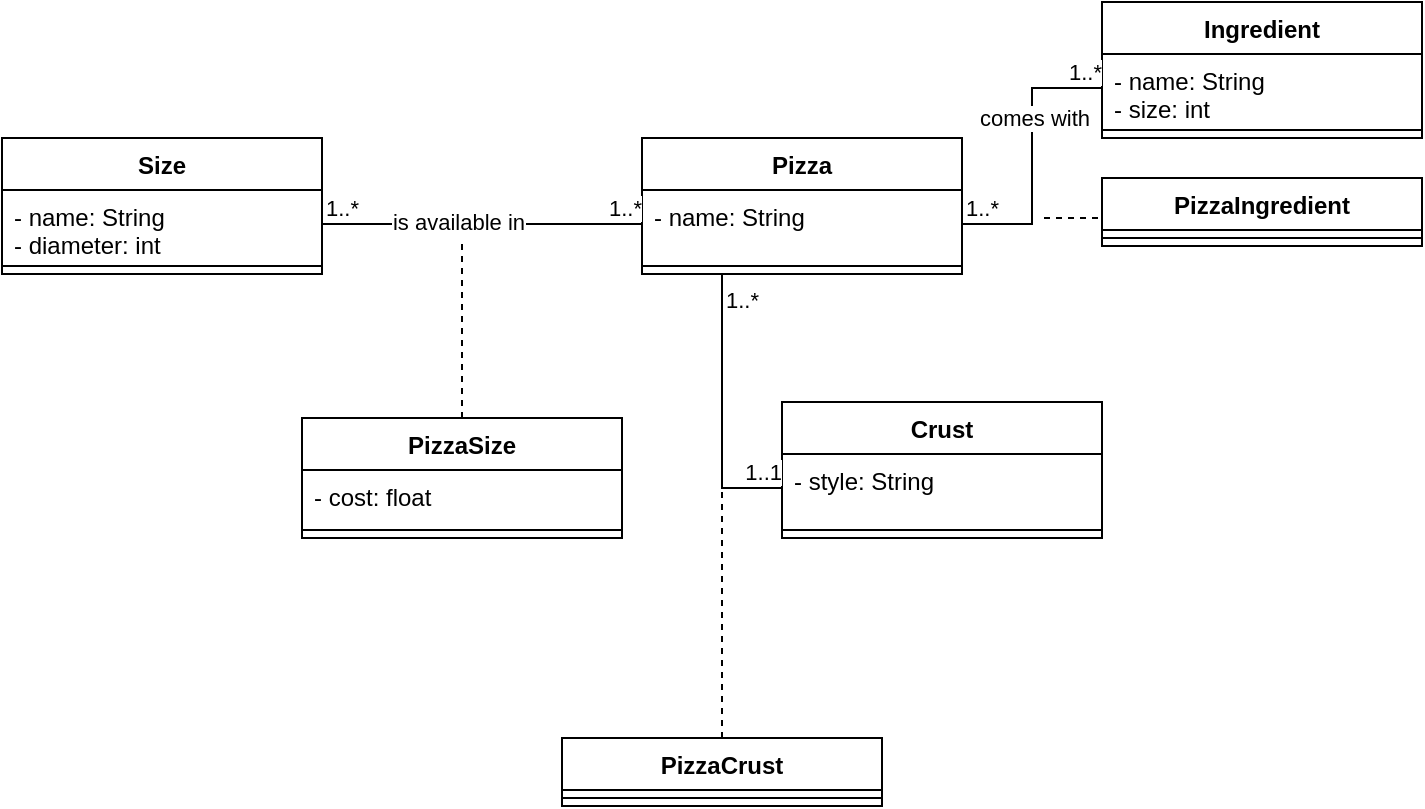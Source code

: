 <mxfile version="18.1.3" type="github" pages="2">
  <diagram id="2esq2hCebW-C62GO2yyg" name="uml">
    <mxGraphModel dx="1673" dy="896" grid="1" gridSize="10" guides="1" tooltips="1" connect="1" arrows="1" fold="1" page="1" pageScale="1" pageWidth="850" pageHeight="1100" math="0" shadow="0">
      <root>
        <mxCell id="0" />
        <mxCell id="1" parent="0" />
        <mxCell id="BTs02judrrAGgDwHJmD5-1" value="Pizza" style="swimlane;fontStyle=1;align=center;verticalAlign=top;childLayout=stackLayout;horizontal=1;startSize=26;horizontalStack=0;resizeParent=1;resizeParentMax=0;resizeLast=0;collapsible=1;marginBottom=0;" parent="1" vertex="1">
          <mxGeometry x="370" y="190" width="160" height="68" as="geometry" />
        </mxCell>
        <mxCell id="BTs02judrrAGgDwHJmD5-2" value="- name: String&#xa;" style="text;strokeColor=none;fillColor=none;align=left;verticalAlign=top;spacingLeft=4;spacingRight=4;overflow=hidden;rotatable=0;points=[[0,0.5],[1,0.5]];portConstraint=eastwest;" parent="BTs02judrrAGgDwHJmD5-1" vertex="1">
          <mxGeometry y="26" width="160" height="34" as="geometry" />
        </mxCell>
        <mxCell id="BTs02judrrAGgDwHJmD5-3" value="" style="line;strokeWidth=1;fillColor=none;align=left;verticalAlign=middle;spacingTop=-1;spacingLeft=3;spacingRight=3;rotatable=0;labelPosition=right;points=[];portConstraint=eastwest;" parent="BTs02judrrAGgDwHJmD5-1" vertex="1">
          <mxGeometry y="60" width="160" height="8" as="geometry" />
        </mxCell>
        <mxCell id="BTs02judrrAGgDwHJmD5-5" value="Size" style="swimlane;fontStyle=1;align=center;verticalAlign=top;childLayout=stackLayout;horizontal=1;startSize=26;horizontalStack=0;resizeParent=1;resizeParentMax=0;resizeLast=0;collapsible=1;marginBottom=0;" parent="1" vertex="1">
          <mxGeometry x="50" y="190" width="160" height="68" as="geometry" />
        </mxCell>
        <mxCell id="BTs02judrrAGgDwHJmD5-6" value="- name: String&#xa;- diameter: int" style="text;strokeColor=none;fillColor=none;align=left;verticalAlign=top;spacingLeft=4;spacingRight=4;overflow=hidden;rotatable=0;points=[[0,0.5],[1,0.5]];portConstraint=eastwest;" parent="BTs02judrrAGgDwHJmD5-5" vertex="1">
          <mxGeometry y="26" width="160" height="34" as="geometry" />
        </mxCell>
        <mxCell id="BTs02judrrAGgDwHJmD5-7" value="" style="line;strokeWidth=1;fillColor=none;align=left;verticalAlign=middle;spacingTop=-1;spacingLeft=3;spacingRight=3;rotatable=0;labelPosition=right;points=[];portConstraint=eastwest;" parent="BTs02judrrAGgDwHJmD5-5" vertex="1">
          <mxGeometry y="60" width="160" height="8" as="geometry" />
        </mxCell>
        <mxCell id="BxOXWXavswvXtlcd3Buv-1" value="" style="endArrow=none;html=1;edgeStyle=orthogonalEdgeStyle;rounded=0;entryX=0;entryY=0.5;entryDx=0;entryDy=0;exitX=1;exitY=0.5;exitDx=0;exitDy=0;" edge="1" parent="1" source="BTs02judrrAGgDwHJmD5-6" target="BTs02judrrAGgDwHJmD5-2">
          <mxGeometry relative="1" as="geometry">
            <mxPoint x="210" y="230" as="sourcePoint" />
            <mxPoint x="370" y="230" as="targetPoint" />
          </mxGeometry>
        </mxCell>
        <mxCell id="BxOXWXavswvXtlcd3Buv-2" value="1..*" style="edgeLabel;resizable=0;html=1;align=left;verticalAlign=bottom;" connectable="0" vertex="1" parent="BxOXWXavswvXtlcd3Buv-1">
          <mxGeometry x="-1" relative="1" as="geometry" />
        </mxCell>
        <mxCell id="BxOXWXavswvXtlcd3Buv-3" value="1..*" style="edgeLabel;resizable=0;html=1;align=right;verticalAlign=bottom;" connectable="0" vertex="1" parent="BxOXWXavswvXtlcd3Buv-1">
          <mxGeometry x="1" relative="1" as="geometry" />
        </mxCell>
        <mxCell id="BxOXWXavswvXtlcd3Buv-5" value="is available in" style="edgeLabel;html=1;align=center;verticalAlign=middle;resizable=0;points=[];" vertex="1" connectable="0" parent="BxOXWXavswvXtlcd3Buv-1">
          <mxGeometry x="-0.158" y="1" relative="1" as="geometry">
            <mxPoint as="offset" />
          </mxGeometry>
        </mxCell>
        <mxCell id="BxOXWXavswvXtlcd3Buv-4" value="" style="endArrow=none;dashed=1;html=1;rounded=0;" edge="1" parent="1">
          <mxGeometry width="50" height="50" relative="1" as="geometry">
            <mxPoint x="280" y="330" as="sourcePoint" />
            <mxPoint x="280" y="240" as="targetPoint" />
          </mxGeometry>
        </mxCell>
        <mxCell id="BxOXWXavswvXtlcd3Buv-6" value="PizzaSize" style="swimlane;fontStyle=1;align=center;verticalAlign=top;childLayout=stackLayout;horizontal=1;startSize=26;horizontalStack=0;resizeParent=1;resizeParentMax=0;resizeLast=0;collapsible=1;marginBottom=0;" vertex="1" parent="1">
          <mxGeometry x="200" y="330" width="160" height="60" as="geometry" />
        </mxCell>
        <mxCell id="BxOXWXavswvXtlcd3Buv-7" value="- cost: float" style="text;strokeColor=none;fillColor=none;align=left;verticalAlign=top;spacingLeft=4;spacingRight=4;overflow=hidden;rotatable=0;points=[[0,0.5],[1,0.5]];portConstraint=eastwest;" vertex="1" parent="BxOXWXavswvXtlcd3Buv-6">
          <mxGeometry y="26" width="160" height="26" as="geometry" />
        </mxCell>
        <mxCell id="BxOXWXavswvXtlcd3Buv-8" value="" style="line;strokeWidth=1;fillColor=none;align=left;verticalAlign=middle;spacingTop=-1;spacingLeft=3;spacingRight=3;rotatable=0;labelPosition=right;points=[];portConstraint=eastwest;" vertex="1" parent="BxOXWXavswvXtlcd3Buv-6">
          <mxGeometry y="52" width="160" height="8" as="geometry" />
        </mxCell>
        <mxCell id="BxOXWXavswvXtlcd3Buv-10" value="Ingredient" style="swimlane;fontStyle=1;align=center;verticalAlign=top;childLayout=stackLayout;horizontal=1;startSize=26;horizontalStack=0;resizeParent=1;resizeParentMax=0;resizeLast=0;collapsible=1;marginBottom=0;" vertex="1" parent="1">
          <mxGeometry x="600" y="122" width="160" height="68" as="geometry" />
        </mxCell>
        <mxCell id="BxOXWXavswvXtlcd3Buv-11" value="- name: String&#xa;- size: int" style="text;strokeColor=none;fillColor=none;align=left;verticalAlign=top;spacingLeft=4;spacingRight=4;overflow=hidden;rotatable=0;points=[[0,0.5],[1,0.5]];portConstraint=eastwest;" vertex="1" parent="BxOXWXavswvXtlcd3Buv-10">
          <mxGeometry y="26" width="160" height="34" as="geometry" />
        </mxCell>
        <mxCell id="BxOXWXavswvXtlcd3Buv-12" value="" style="line;strokeWidth=1;fillColor=none;align=left;verticalAlign=middle;spacingTop=-1;spacingLeft=3;spacingRight=3;rotatable=0;labelPosition=right;points=[];portConstraint=eastwest;" vertex="1" parent="BxOXWXavswvXtlcd3Buv-10">
          <mxGeometry y="60" width="160" height="8" as="geometry" />
        </mxCell>
        <mxCell id="BxOXWXavswvXtlcd3Buv-15" value="" style="endArrow=none;dashed=1;html=1;rounded=0;" edge="1" parent="1">
          <mxGeometry width="50" height="50" relative="1" as="geometry">
            <mxPoint x="598" y="230" as="sourcePoint" />
            <mxPoint x="570" y="230" as="targetPoint" />
          </mxGeometry>
        </mxCell>
        <mxCell id="BxOXWXavswvXtlcd3Buv-16" value="PizzaIngredient" style="swimlane;fontStyle=1;align=center;verticalAlign=top;childLayout=stackLayout;horizontal=1;startSize=26;horizontalStack=0;resizeParent=1;resizeParentMax=0;resizeLast=0;collapsible=1;marginBottom=0;" vertex="1" parent="1">
          <mxGeometry x="600" y="210" width="160" height="34" as="geometry" />
        </mxCell>
        <mxCell id="BxOXWXavswvXtlcd3Buv-18" value="" style="line;strokeWidth=1;fillColor=none;align=left;verticalAlign=middle;spacingTop=-1;spacingLeft=3;spacingRight=3;rotatable=0;labelPosition=right;points=[];portConstraint=eastwest;" vertex="1" parent="BxOXWXavswvXtlcd3Buv-16">
          <mxGeometry y="26" width="160" height="8" as="geometry" />
        </mxCell>
        <mxCell id="BxOXWXavswvXtlcd3Buv-19" value="" style="endArrow=none;html=1;edgeStyle=orthogonalEdgeStyle;rounded=0;exitX=1;exitY=0.5;exitDx=0;exitDy=0;entryX=0;entryY=0.5;entryDx=0;entryDy=0;" edge="1" parent="1" source="BTs02judrrAGgDwHJmD5-2" target="BxOXWXavswvXtlcd3Buv-11">
          <mxGeometry relative="1" as="geometry">
            <mxPoint x="340" y="390" as="sourcePoint" />
            <mxPoint x="500" y="390" as="targetPoint" />
          </mxGeometry>
        </mxCell>
        <mxCell id="BxOXWXavswvXtlcd3Buv-20" value="1..*" style="edgeLabel;resizable=0;html=1;align=left;verticalAlign=bottom;" connectable="0" vertex="1" parent="BxOXWXavswvXtlcd3Buv-19">
          <mxGeometry x="-1" relative="1" as="geometry" />
        </mxCell>
        <mxCell id="BxOXWXavswvXtlcd3Buv-21" value="1..*" style="edgeLabel;resizable=0;html=1;align=right;verticalAlign=bottom;" connectable="0" vertex="1" parent="BxOXWXavswvXtlcd3Buv-19">
          <mxGeometry x="1" relative="1" as="geometry" />
        </mxCell>
        <mxCell id="BxOXWXavswvXtlcd3Buv-24" value="comes with" style="edgeLabel;html=1;align=center;verticalAlign=middle;resizable=0;points=[];" vertex="1" connectable="0" parent="BxOXWXavswvXtlcd3Buv-19">
          <mxGeometry x="0.275" y="-1" relative="1" as="geometry">
            <mxPoint as="offset" />
          </mxGeometry>
        </mxCell>
        <mxCell id="BxOXWXavswvXtlcd3Buv-25" value="Crust" style="swimlane;fontStyle=1;align=center;verticalAlign=top;childLayout=stackLayout;horizontal=1;startSize=26;horizontalStack=0;resizeParent=1;resizeParentMax=0;resizeLast=0;collapsible=1;marginBottom=0;" vertex="1" parent="1">
          <mxGeometry x="440" y="322" width="160" height="68" as="geometry" />
        </mxCell>
        <mxCell id="BxOXWXavswvXtlcd3Buv-26" value="- style: String" style="text;strokeColor=none;fillColor=none;align=left;verticalAlign=top;spacingLeft=4;spacingRight=4;overflow=hidden;rotatable=0;points=[[0,0.5],[1,0.5]];portConstraint=eastwest;" vertex="1" parent="BxOXWXavswvXtlcd3Buv-25">
          <mxGeometry y="26" width="160" height="34" as="geometry" />
        </mxCell>
        <mxCell id="BxOXWXavswvXtlcd3Buv-27" value="" style="line;strokeWidth=1;fillColor=none;align=left;verticalAlign=middle;spacingTop=-1;spacingLeft=3;spacingRight=3;rotatable=0;labelPosition=right;points=[];portConstraint=eastwest;" vertex="1" parent="BxOXWXavswvXtlcd3Buv-25">
          <mxGeometry y="60" width="160" height="8" as="geometry" />
        </mxCell>
        <mxCell id="BxOXWXavswvXtlcd3Buv-28" value="" style="endArrow=none;html=1;edgeStyle=orthogonalEdgeStyle;rounded=0;exitX=0.25;exitY=1;exitDx=0;exitDy=0;entryX=0;entryY=0.5;entryDx=0;entryDy=0;" edge="1" parent="1" source="BTs02judrrAGgDwHJmD5-1" target="BxOXWXavswvXtlcd3Buv-26">
          <mxGeometry relative="1" as="geometry">
            <mxPoint x="340" y="420" as="sourcePoint" />
            <mxPoint x="500" y="420" as="targetPoint" />
          </mxGeometry>
        </mxCell>
        <mxCell id="BxOXWXavswvXtlcd3Buv-29" value="1..*" style="edgeLabel;resizable=0;html=1;align=left;verticalAlign=top;labelPosition=right;verticalLabelPosition=bottom;" connectable="0" vertex="1" parent="BxOXWXavswvXtlcd3Buv-28">
          <mxGeometry x="-1" relative="1" as="geometry" />
        </mxCell>
        <mxCell id="BxOXWXavswvXtlcd3Buv-30" value="1..1" style="edgeLabel;resizable=0;html=1;align=right;verticalAlign=bottom;" connectable="0" vertex="1" parent="BxOXWXavswvXtlcd3Buv-28">
          <mxGeometry x="1" relative="1" as="geometry" />
        </mxCell>
        <mxCell id="BxOXWXavswvXtlcd3Buv-33" value="" style="endArrow=none;dashed=1;html=1;rounded=0;" edge="1" parent="1">
          <mxGeometry width="50" height="50" relative="1" as="geometry">
            <mxPoint x="410" y="490" as="sourcePoint" />
            <mxPoint x="410" y="360" as="targetPoint" />
          </mxGeometry>
        </mxCell>
        <mxCell id="BxOXWXavswvXtlcd3Buv-34" value="PizzaCrust" style="swimlane;fontStyle=1;align=center;verticalAlign=top;childLayout=stackLayout;horizontal=1;startSize=26;horizontalStack=0;resizeParent=1;resizeParentMax=0;resizeLast=0;collapsible=1;marginBottom=0;" vertex="1" parent="1">
          <mxGeometry x="330" y="490" width="160" height="34" as="geometry" />
        </mxCell>
        <mxCell id="BxOXWXavswvXtlcd3Buv-36" value="" style="line;strokeWidth=1;fillColor=none;align=left;verticalAlign=middle;spacingTop=-1;spacingLeft=3;spacingRight=3;rotatable=0;labelPosition=right;points=[];portConstraint=eastwest;" vertex="1" parent="BxOXWXavswvXtlcd3Buv-34">
          <mxGeometry y="26" width="160" height="8" as="geometry" />
        </mxCell>
      </root>
    </mxGraphModel>
  </diagram>
  <diagram id="3O40RhoKF9wUyvyi6vO2" name="Page-2">
    <mxGraphModel dx="1673" dy="896" grid="1" gridSize="10" guides="1" tooltips="1" connect="1" arrows="1" fold="1" page="1" pageScale="1" pageWidth="850" pageHeight="1100" math="0" shadow="0">
      <root>
        <mxCell id="0" />
        <mxCell id="1" parent="0" />
        <mxCell id="0J60c-AsbKtQBAB1ED8U-1" value="Pizzas" style="text;html=1;strokeColor=none;fillColor=none;align=center;verticalAlign=middle;whiteSpace=wrap;rounded=0;" vertex="1" parent="1">
          <mxGeometry x="320" y="40" width="60" height="30" as="geometry" />
        </mxCell>
        <mxCell id="0J60c-AsbKtQBAB1ED8U-2" value="name" style="text;html=1;strokeColor=default;fillColor=none;align=center;verticalAlign=middle;whiteSpace=wrap;rounded=0;" vertex="1" parent="1">
          <mxGeometry x="320" y="70" width="60" height="30" as="geometry" />
        </mxCell>
        <mxCell id="0J60c-AsbKtQBAB1ED8U-3" value="Primary Key" style="text;html=1;strokeColor=#d79b00;fillColor=#ffe6cc;align=center;verticalAlign=middle;whiteSpace=wrap;rounded=0;" vertex="1" parent="1">
          <mxGeometry x="320" y="100" width="60" height="30" as="geometry" />
        </mxCell>
        <mxCell id="0J60c-AsbKtQBAB1ED8U-4" value="Crusts" style="text;html=1;strokeColor=none;fillColor=none;align=center;verticalAlign=middle;whiteSpace=wrap;rounded=0;" vertex="1" parent="1">
          <mxGeometry x="640" y="40" width="60" height="30" as="geometry" />
        </mxCell>
        <mxCell id="0J60c-AsbKtQBAB1ED8U-5" value="style" style="text;html=1;strokeColor=default;fillColor=none;align=center;verticalAlign=middle;whiteSpace=wrap;rounded=0;" vertex="1" parent="1">
          <mxGeometry x="640" y="70" width="60" height="30" as="geometry" />
        </mxCell>
        <mxCell id="0J60c-AsbKtQBAB1ED8U-6" value="Primary Key" style="text;html=1;strokeColor=#d79b00;fillColor=#ffe6cc;align=center;verticalAlign=middle;whiteSpace=wrap;rounded=0;" vertex="1" parent="1">
          <mxGeometry x="640" y="100" width="60" height="30" as="geometry" />
        </mxCell>
        <mxCell id="0J60c-AsbKtQBAB1ED8U-7" value="Ingredients" style="text;html=1;strokeColor=none;fillColor=none;align=center;verticalAlign=middle;whiteSpace=wrap;rounded=0;" vertex="1" parent="1">
          <mxGeometry x="480" y="40" width="70" height="30" as="geometry" />
        </mxCell>
        <mxCell id="0J60c-AsbKtQBAB1ED8U-8" value="name" style="text;html=1;strokeColor=default;fillColor=none;align=center;verticalAlign=middle;whiteSpace=wrap;rounded=0;" vertex="1" parent="1">
          <mxGeometry x="480" y="70" width="70" height="30" as="geometry" />
        </mxCell>
        <mxCell id="0J60c-AsbKtQBAB1ED8U-9" value="Primary Key" style="text;html=1;strokeColor=#d79b00;fillColor=#ffe6cc;align=center;verticalAlign=middle;whiteSpace=wrap;rounded=0;" vertex="1" parent="1">
          <mxGeometry x="480" y="100" width="70" height="30" as="geometry" />
        </mxCell>
        <mxCell id="0J60c-AsbKtQBAB1ED8U-10" value="Sizes" style="text;html=1;strokeColor=none;fillColor=none;align=center;verticalAlign=middle;whiteSpace=wrap;rounded=0;" vertex="1" parent="1">
          <mxGeometry x="80" y="40" width="60" height="30" as="geometry" />
        </mxCell>
        <mxCell id="0J60c-AsbKtQBAB1ED8U-11" value="name" style="text;html=1;strokeColor=default;fillColor=none;align=center;verticalAlign=middle;whiteSpace=wrap;rounded=0;" vertex="1" parent="1">
          <mxGeometry x="80" y="70" width="60" height="30" as="geometry" />
        </mxCell>
        <mxCell id="0J60c-AsbKtQBAB1ED8U-12" value="Primary Key" style="text;html=1;strokeColor=#d79b00;fillColor=#ffe6cc;align=center;verticalAlign=middle;whiteSpace=wrap;rounded=0;" vertex="1" parent="1">
          <mxGeometry x="80" y="100" width="60" height="30" as="geometry" />
        </mxCell>
        <mxCell id="0J60c-AsbKtQBAB1ED8U-13" value="diameter" style="text;html=1;strokeColor=default;fillColor=none;align=center;verticalAlign=middle;whiteSpace=wrap;rounded=0;" vertex="1" parent="1">
          <mxGeometry x="140" y="70" width="110" height="30" as="geometry" />
        </mxCell>
        <mxCell id="0J60c-AsbKtQBAB1ED8U-14" value="PizzaSizes" style="text;html=1;strokeColor=none;fillColor=none;align=center;verticalAlign=middle;whiteSpace=wrap;rounded=0;" vertex="1" parent="1">
          <mxGeometry x="20" y="320" width="70" height="30" as="geometry" />
        </mxCell>
        <mxCell id="0J60c-AsbKtQBAB1ED8U-15" value="size_name" style="text;html=1;strokeColor=default;fillColor=none;align=center;verticalAlign=middle;whiteSpace=wrap;rounded=0;" vertex="1" parent="1">
          <mxGeometry x="100" y="310" width="70" height="30" as="geometry" />
        </mxCell>
        <mxCell id="0J60c-AsbKtQBAB1ED8U-16" value="Primary Key" style="text;html=1;strokeColor=#d79b00;fillColor=#ffe6cc;align=center;verticalAlign=middle;whiteSpace=wrap;rounded=0;" vertex="1" parent="1">
          <mxGeometry x="100" y="340" width="140" height="30" as="geometry" />
        </mxCell>
        <mxCell id="0J60c-AsbKtQBAB1ED8U-17" value="PizzaIngredients" style="text;html=1;strokeColor=none;fillColor=none;align=center;verticalAlign=middle;whiteSpace=wrap;rounded=0;" vertex="1" parent="1">
          <mxGeometry x="375" y="320" width="95" height="30" as="geometry" />
        </mxCell>
        <mxCell id="0J60c-AsbKtQBAB1ED8U-18" value="pizza_name" style="text;html=1;strokeColor=default;fillColor=none;align=center;verticalAlign=middle;whiteSpace=wrap;rounded=0;" vertex="1" parent="1">
          <mxGeometry x="470" y="310" width="70" height="30" as="geometry" />
        </mxCell>
        <mxCell id="0J60c-AsbKtQBAB1ED8U-19" value="Primary Key" style="text;html=1;strokeColor=#d79b00;fillColor=#ffe6cc;align=center;verticalAlign=middle;whiteSpace=wrap;rounded=0;" vertex="1" parent="1">
          <mxGeometry x="470" y="340" width="170" height="30" as="geometry" />
        </mxCell>
        <mxCell id="0J60c-AsbKtQBAB1ED8U-20" value="pizza_name" style="text;html=1;strokeColor=default;fillColor=none;align=center;verticalAlign=middle;whiteSpace=wrap;rounded=0;" vertex="1" parent="1">
          <mxGeometry x="170" y="310" width="70" height="30" as="geometry" />
        </mxCell>
        <mxCell id="0J60c-AsbKtQBAB1ED8U-21" value="ingredient_name" style="text;html=1;strokeColor=default;fillColor=none;align=center;verticalAlign=middle;whiteSpace=wrap;rounded=0;" vertex="1" parent="1">
          <mxGeometry x="540" y="310" width="100" height="30" as="geometry" />
        </mxCell>
        <mxCell id="0J60c-AsbKtQBAB1ED8U-22" value="Foreign Key" style="text;html=1;strokeColor=#6c8ebf;fillColor=#dae8fc;align=center;verticalAlign=middle;whiteSpace=wrap;rounded=0;" vertex="1" parent="1">
          <mxGeometry x="100" y="280" width="70" height="30" as="geometry" />
        </mxCell>
        <mxCell id="0J60c-AsbKtQBAB1ED8U-23" value="Foreign Key" style="text;html=1;strokeColor=#6c8ebf;fillColor=#dae8fc;align=center;verticalAlign=middle;whiteSpace=wrap;rounded=0;" vertex="1" parent="1">
          <mxGeometry x="170" y="250" width="70" height="30" as="geometry" />
        </mxCell>
        <mxCell id="0J60c-AsbKtQBAB1ED8U-24" value="Foreign Key" style="text;html=1;strokeColor=#6c8ebf;fillColor=#dae8fc;align=center;verticalAlign=middle;whiteSpace=wrap;rounded=0;" vertex="1" parent="1">
          <mxGeometry x="470" y="280" width="70" height="30" as="geometry" />
        </mxCell>
        <mxCell id="0J60c-AsbKtQBAB1ED8U-25" value="Foreign Key" style="text;html=1;strokeColor=#6c8ebf;fillColor=#dae8fc;align=center;verticalAlign=middle;whiteSpace=wrap;rounded=0;" vertex="1" parent="1">
          <mxGeometry x="540" y="250" width="100" height="30" as="geometry" />
        </mxCell>
        <mxCell id="0J60c-AsbKtQBAB1ED8U-26" value="" style="endArrow=none;html=1;edgeStyle=orthogonalEdgeStyle;rounded=0;exitX=0.5;exitY=1;exitDx=0;exitDy=0;entryX=0.5;entryY=0;entryDx=0;entryDy=0;" edge="1" parent="1" source="0J60c-AsbKtQBAB1ED8U-12" target="0J60c-AsbKtQBAB1ED8U-22">
          <mxGeometry relative="1" as="geometry">
            <mxPoint x="120" y="190" as="sourcePoint" />
            <mxPoint x="250" y="190" as="targetPoint" />
          </mxGeometry>
        </mxCell>
        <mxCell id="0J60c-AsbKtQBAB1ED8U-27" value="1..*" style="edgeLabel;resizable=0;html=1;align=left;verticalAlign=bottom;" connectable="0" vertex="1" parent="0J60c-AsbKtQBAB1ED8U-26">
          <mxGeometry x="-1" relative="1" as="geometry">
            <mxPoint y="20" as="offset" />
          </mxGeometry>
        </mxCell>
        <mxCell id="0J60c-AsbKtQBAB1ED8U-28" value="1..*" style="edgeLabel;resizable=0;html=1;align=right;verticalAlign=bottom;" connectable="0" vertex="1" parent="0J60c-AsbKtQBAB1ED8U-26">
          <mxGeometry x="1" relative="1" as="geometry">
            <mxPoint as="offset" />
          </mxGeometry>
        </mxCell>
        <mxCell id="0J60c-AsbKtQBAB1ED8U-29" value="comes in a" style="edgeLabel;html=1;align=center;verticalAlign=middle;resizable=0;points=[];" connectable="0" vertex="1" parent="0J60c-AsbKtQBAB1ED8U-26">
          <mxGeometry x="-0.147" y="3" relative="1" as="geometry">
            <mxPoint x="15" y="4" as="offset" />
          </mxGeometry>
        </mxCell>
        <mxCell id="0J60c-AsbKtQBAB1ED8U-30" value="" style="endArrow=none;html=1;edgeStyle=orthogonalEdgeStyle;rounded=0;entryX=0.5;entryY=0;entryDx=0;entryDy=0;exitX=0.5;exitY=1;exitDx=0;exitDy=0;" edge="1" parent="1" source="0J60c-AsbKtQBAB1ED8U-9" target="0J60c-AsbKtQBAB1ED8U-25">
          <mxGeometry relative="1" as="geometry">
            <mxPoint x="440" y="220" as="sourcePoint" />
            <mxPoint x="560" y="250" as="targetPoint" />
          </mxGeometry>
        </mxCell>
        <mxCell id="0J60c-AsbKtQBAB1ED8U-31" value="1..*" style="edgeLabel;resizable=0;html=1;align=left;verticalAlign=bottom;" connectable="0" vertex="1" parent="0J60c-AsbKtQBAB1ED8U-30">
          <mxGeometry x="-1" relative="1" as="geometry">
            <mxPoint y="20" as="offset" />
          </mxGeometry>
        </mxCell>
        <mxCell id="0J60c-AsbKtQBAB1ED8U-32" value="1..*" style="edgeLabel;resizable=0;html=1;align=right;verticalAlign=bottom;" connectable="0" vertex="1" parent="0J60c-AsbKtQBAB1ED8U-30">
          <mxGeometry x="1" relative="1" as="geometry">
            <mxPoint as="offset" />
          </mxGeometry>
        </mxCell>
        <mxCell id="0J60c-AsbKtQBAB1ED8U-33" value="comes with" style="edgeLabel;html=1;align=center;verticalAlign=middle;resizable=0;points=[];" connectable="0" vertex="1" parent="0J60c-AsbKtQBAB1ED8U-30">
          <mxGeometry x="-0.244" relative="1" as="geometry">
            <mxPoint x="15" y="2" as="offset" />
          </mxGeometry>
        </mxCell>
        <mxCell id="0J60c-AsbKtQBAB1ED8U-34" value="" style="endArrow=none;html=1;edgeStyle=orthogonalEdgeStyle;rounded=0;exitX=0.25;exitY=1;exitDx=0;exitDy=0;entryX=0.5;entryY=0;entryDx=0;entryDy=0;" edge="1" parent="1" source="0J60c-AsbKtQBAB1ED8U-3" target="0J60c-AsbKtQBAB1ED8U-23">
          <mxGeometry relative="1" as="geometry">
            <mxPoint x="330" y="190" as="sourcePoint" />
            <mxPoint x="415" y="340" as="targetPoint" />
          </mxGeometry>
        </mxCell>
        <mxCell id="0J60c-AsbKtQBAB1ED8U-35" value="1..*" style="edgeLabel;resizable=0;html=1;align=left;verticalAlign=bottom;" connectable="0" vertex="1" parent="0J60c-AsbKtQBAB1ED8U-34">
          <mxGeometry x="-1" relative="1" as="geometry">
            <mxPoint x="-25" y="20" as="offset" />
          </mxGeometry>
        </mxCell>
        <mxCell id="0J60c-AsbKtQBAB1ED8U-36" value="1..*" style="edgeLabel;resizable=0;html=1;align=right;verticalAlign=bottom;" connectable="0" vertex="1" parent="0J60c-AsbKtQBAB1ED8U-34">
          <mxGeometry x="1" relative="1" as="geometry">
            <mxPoint as="offset" />
          </mxGeometry>
        </mxCell>
        <mxCell id="0J60c-AsbKtQBAB1ED8U-37" value="comes in" style="edgeLabel;html=1;align=center;verticalAlign=middle;resizable=0;points=[];" connectable="0" vertex="1" parent="0J60c-AsbKtQBAB1ED8U-34">
          <mxGeometry x="-0.147" y="3" relative="1" as="geometry">
            <mxPoint x="-4" y="-5" as="offset" />
          </mxGeometry>
        </mxCell>
        <mxCell id="0J60c-AsbKtQBAB1ED8U-38" value="" style="endArrow=none;html=1;edgeStyle=orthogonalEdgeStyle;rounded=0;entryX=0.5;entryY=0;entryDx=0;entryDy=0;exitX=0.75;exitY=1;exitDx=0;exitDy=0;" edge="1" parent="1" source="0J60c-AsbKtQBAB1ED8U-3" target="0J60c-AsbKtQBAB1ED8U-24">
          <mxGeometry relative="1" as="geometry">
            <mxPoint x="420" y="160" as="sourcePoint" />
            <mxPoint x="455" y="330" as="targetPoint" />
          </mxGeometry>
        </mxCell>
        <mxCell id="0J60c-AsbKtQBAB1ED8U-39" value="1..*" style="edgeLabel;resizable=0;html=1;align=left;verticalAlign=bottom;" connectable="0" vertex="1" parent="0J60c-AsbKtQBAB1ED8U-38">
          <mxGeometry x="-1" relative="1" as="geometry">
            <mxPoint y="20" as="offset" />
          </mxGeometry>
        </mxCell>
        <mxCell id="0J60c-AsbKtQBAB1ED8U-40" value="1..*" style="edgeLabel;resizable=0;html=1;align=right;verticalAlign=bottom;" connectable="0" vertex="1" parent="0J60c-AsbKtQBAB1ED8U-38">
          <mxGeometry x="1" relative="1" as="geometry">
            <mxPoint as="offset" />
          </mxGeometry>
        </mxCell>
        <mxCell id="0J60c-AsbKtQBAB1ED8U-41" value="comes with" style="edgeLabel;html=1;align=center;verticalAlign=middle;resizable=0;points=[];" connectable="0" vertex="1" parent="0J60c-AsbKtQBAB1ED8U-38">
          <mxGeometry x="-0.244" relative="1" as="geometry">
            <mxPoint x="32" y="2" as="offset" />
          </mxGeometry>
        </mxCell>
        <mxCell id="0J60c-AsbKtQBAB1ED8U-42" value="PizzaCrusts" style="text;html=1;strokeColor=none;fillColor=none;align=center;verticalAlign=middle;whiteSpace=wrap;rounded=0;" vertex="1" parent="1">
          <mxGeometry x="480" y="500" width="90" height="30" as="geometry" />
        </mxCell>
        <mxCell id="0J60c-AsbKtQBAB1ED8U-43" value="pizza_name" style="text;html=1;strokeColor=default;fillColor=none;align=center;verticalAlign=middle;whiteSpace=wrap;rounded=0;" vertex="1" parent="1">
          <mxGeometry x="580" y="490" width="70" height="30" as="geometry" />
        </mxCell>
        <mxCell id="0J60c-AsbKtQBAB1ED8U-44" value="Primary Key" style="text;html=1;strokeColor=#d79b00;fillColor=#ffe6cc;align=center;verticalAlign=middle;whiteSpace=wrap;rounded=0;" vertex="1" parent="1">
          <mxGeometry x="580" y="520" width="140" height="30" as="geometry" />
        </mxCell>
        <mxCell id="0J60c-AsbKtQBAB1ED8U-45" value="style" style="text;html=1;strokeColor=default;fillColor=none;align=center;verticalAlign=middle;whiteSpace=wrap;rounded=0;" vertex="1" parent="1">
          <mxGeometry x="650" y="490" width="70" height="30" as="geometry" />
        </mxCell>
        <mxCell id="0J60c-AsbKtQBAB1ED8U-46" value="Foreign Key" style="text;html=1;strokeColor=#6c8ebf;fillColor=#dae8fc;align=center;verticalAlign=middle;whiteSpace=wrap;rounded=0;" vertex="1" parent="1">
          <mxGeometry x="580" y="460" width="70" height="30" as="geometry" />
        </mxCell>
        <mxCell id="0J60c-AsbKtQBAB1ED8U-47" value="Foreign Key" style="text;html=1;strokeColor=#6c8ebf;fillColor=#dae8fc;align=center;verticalAlign=middle;whiteSpace=wrap;rounded=0;" vertex="1" parent="1">
          <mxGeometry x="650" y="430" width="70" height="30" as="geometry" />
        </mxCell>
        <mxCell id="0J60c-AsbKtQBAB1ED8U-48" value="" style="endArrow=none;html=1;edgeStyle=orthogonalEdgeStyle;rounded=0;entryX=0.5;entryY=0;entryDx=0;entryDy=0;" edge="1" parent="1" target="0J60c-AsbKtQBAB1ED8U-46">
          <mxGeometry relative="1" as="geometry">
            <mxPoint x="350" y="130" as="sourcePoint" />
            <mxPoint x="649.04" y="239.992" as="targetPoint" />
            <Array as="points">
              <mxPoint x="350" y="440" />
              <mxPoint x="605" y="440" />
            </Array>
          </mxGeometry>
        </mxCell>
        <mxCell id="0J60c-AsbKtQBAB1ED8U-49" value="1..*" style="edgeLabel;resizable=0;html=1;align=left;verticalAlign=bottom;" connectable="0" vertex="1" parent="0J60c-AsbKtQBAB1ED8U-48">
          <mxGeometry x="-1" relative="1" as="geometry">
            <mxPoint x="-20" y="110" as="offset" />
          </mxGeometry>
        </mxCell>
        <mxCell id="0J60c-AsbKtQBAB1ED8U-50" value="1..1" style="edgeLabel;resizable=0;html=1;align=right;verticalAlign=bottom;" connectable="0" vertex="1" parent="0J60c-AsbKtQBAB1ED8U-48">
          <mxGeometry x="1" relative="1" as="geometry" />
        </mxCell>
        <mxCell id="0J60c-AsbKtQBAB1ED8U-51" value="is available in" style="edgeLabel;html=1;align=center;verticalAlign=middle;resizable=0;points=[];" connectable="0" vertex="1" parent="0J60c-AsbKtQBAB1ED8U-48">
          <mxGeometry x="-0.246" y="-1" relative="1" as="geometry">
            <mxPoint y="66" as="offset" />
          </mxGeometry>
        </mxCell>
        <mxCell id="0J60c-AsbKtQBAB1ED8U-52" value="" style="endArrow=none;html=1;edgeStyle=orthogonalEdgeStyle;rounded=0;entryX=0.5;entryY=0;entryDx=0;entryDy=0;exitX=0.5;exitY=1;exitDx=0;exitDy=0;" edge="1" parent="1" source="0J60c-AsbKtQBAB1ED8U-6" target="0J60c-AsbKtQBAB1ED8U-47">
          <mxGeometry relative="1" as="geometry">
            <mxPoint x="780" y="140" as="sourcePoint" />
            <mxPoint x="1035" y="480" as="targetPoint" />
            <Array as="points">
              <mxPoint x="670" y="380" />
              <mxPoint x="685" y="380" />
            </Array>
          </mxGeometry>
        </mxCell>
        <mxCell id="0J60c-AsbKtQBAB1ED8U-53" value="1..*" style="edgeLabel;resizable=0;html=1;align=left;verticalAlign=bottom;" connectable="0" vertex="1" parent="0J60c-AsbKtQBAB1ED8U-52">
          <mxGeometry x="-1" relative="1" as="geometry">
            <mxPoint x="-20" y="20" as="offset" />
          </mxGeometry>
        </mxCell>
        <mxCell id="0J60c-AsbKtQBAB1ED8U-54" value="1..1" style="edgeLabel;resizable=0;html=1;align=right;verticalAlign=bottom;" connectable="0" vertex="1" parent="0J60c-AsbKtQBAB1ED8U-52">
          <mxGeometry x="1" relative="1" as="geometry">
            <mxPoint x="25" as="offset" />
          </mxGeometry>
        </mxCell>
        <mxCell id="0J60c-AsbKtQBAB1ED8U-55" value="is available in" style="edgeLabel;html=1;align=center;verticalAlign=middle;resizable=0;points=[];" connectable="0" vertex="1" parent="0J60c-AsbKtQBAB1ED8U-52">
          <mxGeometry x="-0.246" y="-1" relative="1" as="geometry">
            <mxPoint y="66" as="offset" />
          </mxGeometry>
        </mxCell>
        <mxCell id="0J60c-AsbKtQBAB1ED8U-56" value="cost" style="text;html=1;strokeColor=default;fillColor=none;align=center;verticalAlign=middle;whiteSpace=wrap;rounded=0;" vertex="1" parent="1">
          <mxGeometry x="240" y="310" width="70" height="30" as="geometry" />
        </mxCell>
      </root>
    </mxGraphModel>
  </diagram>
</mxfile>
